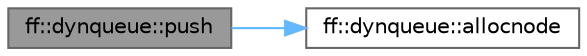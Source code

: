 digraph "ff::dynqueue::push"
{
 // LATEX_PDF_SIZE
  bgcolor="transparent";
  edge [fontname=Helvetica,fontsize=10,labelfontname=Helvetica,labelfontsize=10];
  node [fontname=Helvetica,fontsize=10,shape=box,height=0.2,width=0.4];
  rankdir="LR";
  Node1 [id="Node000001",label="ff::dynqueue::push",height=0.2,width=0.4,color="gray40", fillcolor="grey60", style="filled", fontcolor="black",tooltip=" "];
  Node1 -> Node2 [id="edge2_Node000001_Node000002",color="steelblue1",style="solid",tooltip=" "];
  Node2 [id="Node000002",label="ff::dynqueue::allocnode",height=0.2,width=0.4,color="grey40", fillcolor="white", style="filled",URL="$classff_1_1dynqueue.html#a01d1c8d8b6fb794aa3811346759e2acb",tooltip=" "];
}
